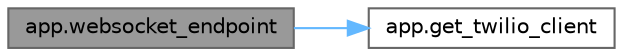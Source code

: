 digraph "app.websocket_endpoint"
{
 // LATEX_PDF_SIZE
  bgcolor="transparent";
  edge [fontname=Helvetica,fontsize=10,labelfontname=Helvetica,labelfontsize=10];
  node [fontname=Helvetica,fontsize=10,shape=box,height=0.2,width=0.4];
  rankdir="LR";
  Node1 [id="Node000001",label="app.websocket_endpoint",height=0.2,width=0.4,color="gray40", fillcolor="grey60", style="filled", fontcolor="black",tooltip=" "];
  Node1 -> Node2 [id="edge2_Node000001_Node000002",color="steelblue1",style="solid",tooltip=" "];
  Node2 [id="Node000002",label="app.get_twilio_client",height=0.2,width=0.4,color="grey40", fillcolor="white", style="filled",URL="$namespaceapp.html#aae1f1968400402b1a396fd65061f043c",tooltip=" "];
}
